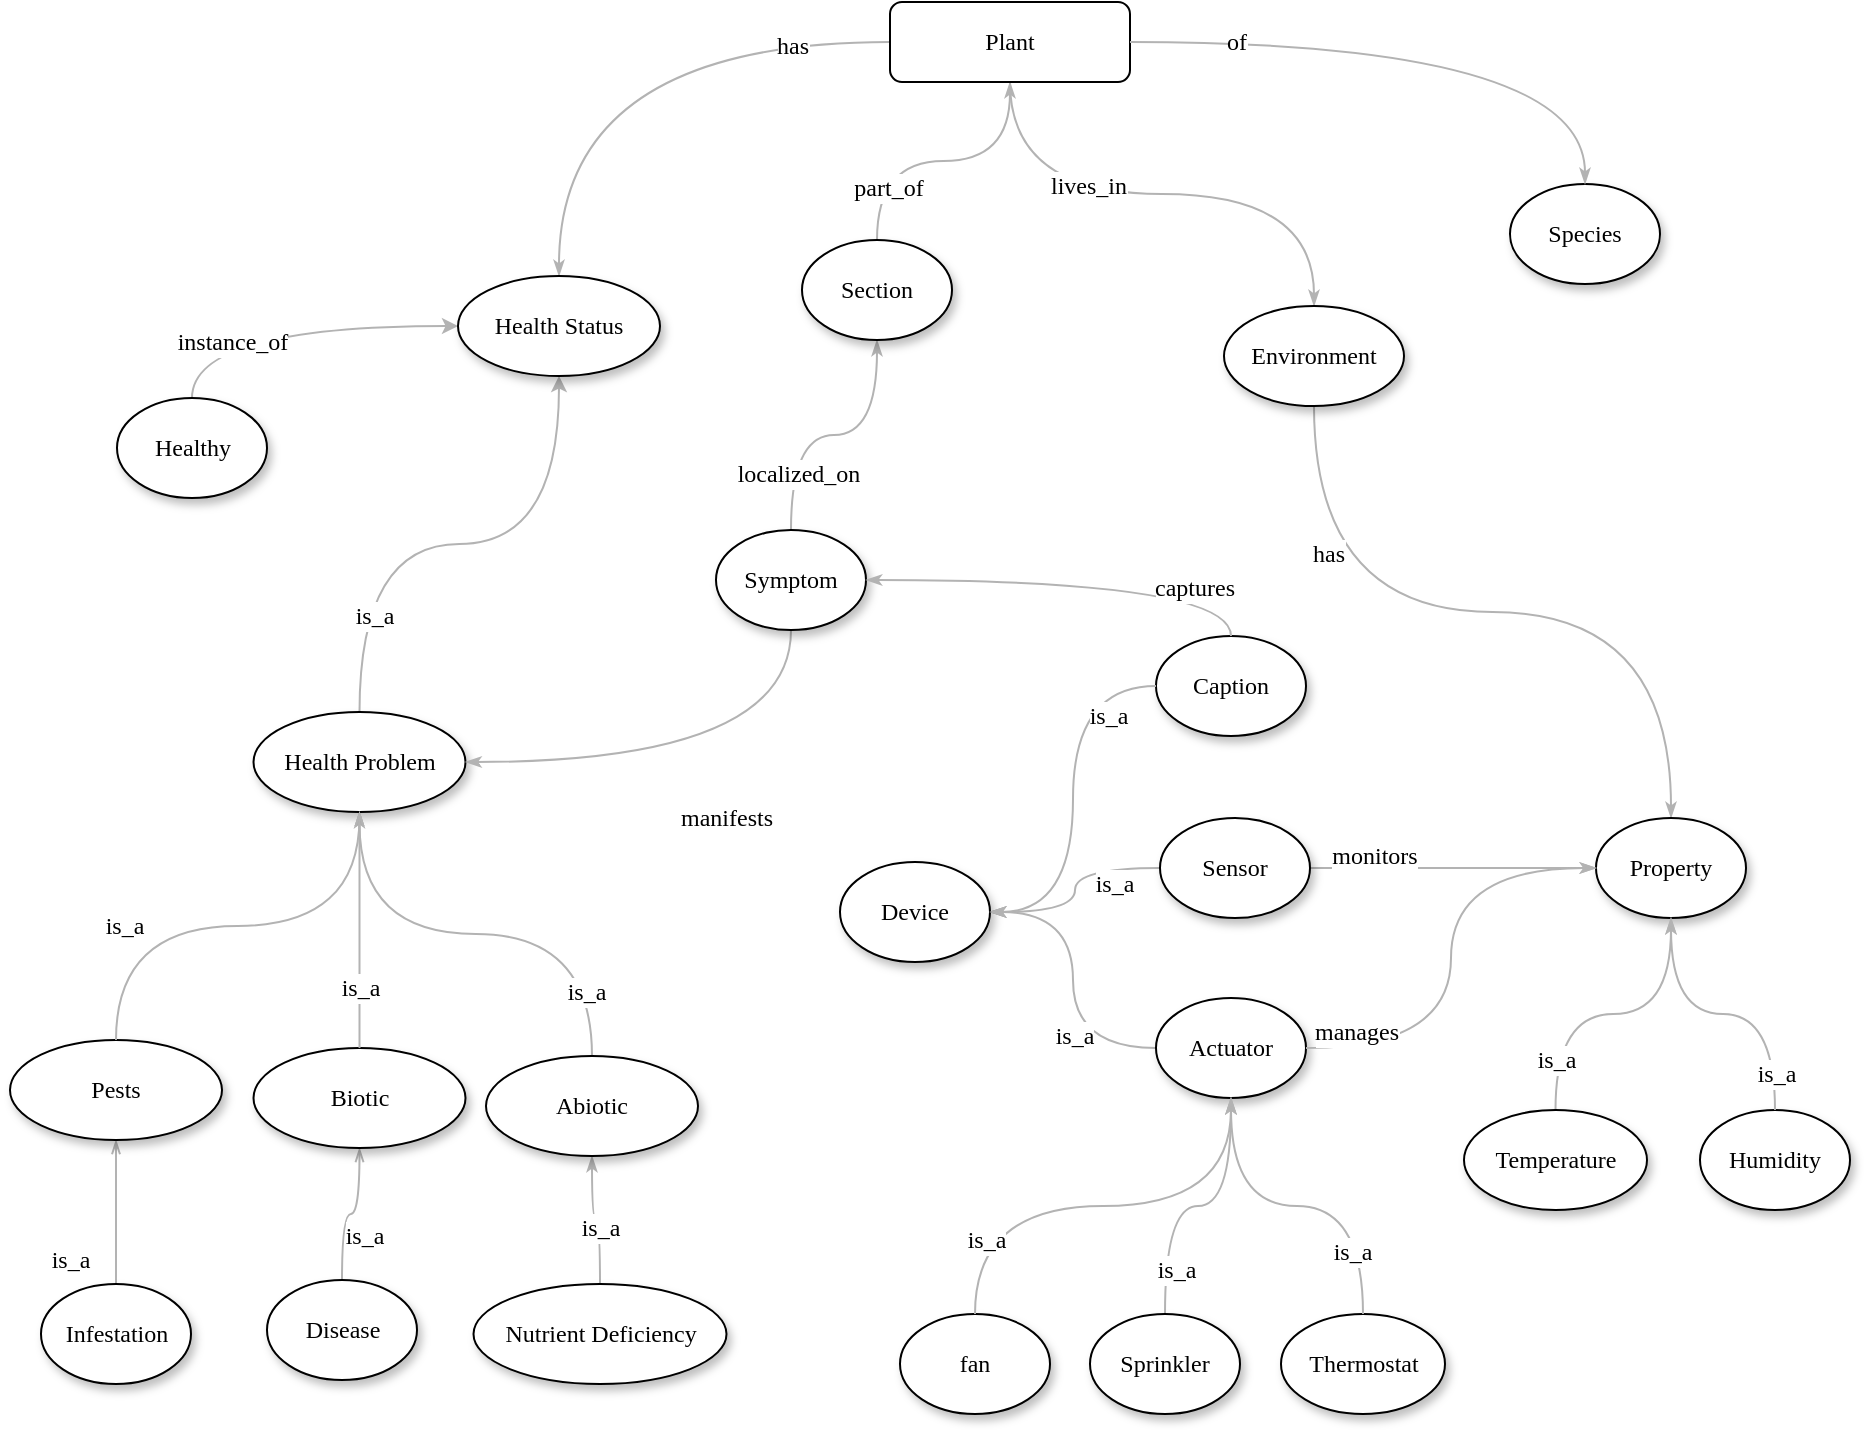 <mxfile version="20.4.1" type="device"><diagram name="Page-1" id="42789a77-a242-8287-6e28-9cd8cfd52e62"><mxGraphModel dx="1408" dy="882" grid="0" gridSize="10" guides="1" tooltips="1" connect="1" arrows="1" fold="1" page="1" pageScale="1" pageWidth="1169" pageHeight="827" background="none" math="0" shadow="0"><root><mxCell id="0"/><mxCell id="1" parent="0"/><mxCell id="1ea317790d2ca983-12" value="has" style="edgeStyle=orthogonalEdgeStyle;rounded=0;html=1;labelBackgroundColor=default;startArrow=none;startFill=0;startSize=5;endArrow=classicThin;endFill=1;endSize=5;jettySize=auto;orthogonalLoop=1;strokeColor=#B3B3B3;strokeWidth=1;fontFamily=Verdana;fontSize=12;elbow=vertical;curved=1;exitX=0;exitY=0.5;exitDx=0;exitDy=0;" parent="1" source="6l5i85W7F-IaqcZppOeB-4" target="1ea317790d2ca983-2" edge="1"><mxGeometry x="-0.641" y="2" relative="1" as="geometry"><mxPoint x="1" as="offset"/><mxPoint x="502.5" y="41" as="sourcePoint"/></mxGeometry></mxCell><mxCell id="1ea317790d2ca983-13" value="part_of" style="edgeStyle=orthogonalEdgeStyle;rounded=0;html=1;labelBackgroundColor=default;startArrow=none;startFill=0;startSize=5;endArrow=classicThin;endFill=1;endSize=5;jettySize=auto;orthogonalLoop=1;strokeColor=#B3B3B3;strokeWidth=1;fontFamily=Verdana;fontSize=12;elbow=vertical;curved=1;" parent="1" source="1ea317790d2ca983-9" target="6l5i85W7F-IaqcZppOeB-4" edge="1"><mxGeometry x="-0.643" y="-4" relative="1" as="geometry"><mxPoint x="1" as="offset"/><mxPoint x="547.5" y="61" as="sourcePoint"/><mxPoint x="456" y="146" as="targetPoint"/></mxGeometry></mxCell><mxCell id="1ea317790d2ca983-14" value="lives_in" style="edgeStyle=orthogonalEdgeStyle;rounded=0;html=1;labelBackgroundColor=default;startArrow=none;startFill=0;startSize=5;endArrow=classicThin;endFill=1;endSize=5;jettySize=auto;orthogonalLoop=1;strokeColor=#B3B3B3;strokeWidth=1;fontFamily=Verdana;fontSize=12;curved=1;exitX=0.5;exitY=1;exitDx=0;exitDy=0;entryX=0.5;entryY=0;entryDx=0;entryDy=0;" parent="1" source="6l5i85W7F-IaqcZppOeB-4" target="1ea317790d2ca983-3" edge="1"><mxGeometry x="-0.28" y="4" relative="1" as="geometry"><mxPoint as="offset"/><mxPoint x="592.5" y="41" as="sourcePoint"/></mxGeometry></mxCell><mxCell id="1ea317790d2ca983-21" value="instance_of" style="edgeStyle=orthogonalEdgeStyle;rounded=0;html=1;labelBackgroundColor=default;startArrow=classic;startFill=1;startSize=5;endArrow=none;endFill=0;endSize=5;jettySize=auto;orthogonalLoop=1;strokeColor=#B3B3B3;strokeWidth=1;fontFamily=Verdana;fontSize=12;elbow=vertical;curved=1;entryX=0.5;entryY=0;entryDx=0;entryDy=0;" parent="1" source="1ea317790d2ca983-2" target="1ea317790d2ca983-7" edge="1"><mxGeometry x="0.671" y="20" relative="1" as="geometry"><mxPoint as="offset"/></mxGeometry></mxCell><mxCell id="1ea317790d2ca983-22" value="is_a" style="edgeStyle=orthogonalEdgeStyle;rounded=0;html=1;labelBackgroundColor=default;startArrow=classic;startFill=1;startSize=5;endArrow=none;endFill=0;endSize=5;jettySize=auto;orthogonalLoop=1;strokeColor=#B3B3B3;strokeWidth=1;fontFamily=Verdana;fontSize=12;elbow=vertical;curved=1;" parent="1" source="1ea317790d2ca983-2" target="1ea317790d2ca983-6" edge="1"><mxGeometry x="0.638" y="7" relative="1" as="geometry"><mxPoint y="1" as="offset"/></mxGeometry></mxCell><mxCell id="1ea317790d2ca983-2" value="&lt;span&gt;Health Status&lt;/span&gt;" style="ellipse;whiteSpace=wrap;html=1;rounded=0;shadow=1;comic=0;labelBackgroundColor=default;strokeWidth=1;fontFamily=Verdana;fontSize=12;align=center;" parent="1" vertex="1"><mxGeometry x="309" y="188" width="101" height="50" as="geometry"/></mxCell><mxCell id="1ea317790d2ca983-15" value="has" style="edgeStyle=orthogonalEdgeStyle;rounded=0;html=1;labelBackgroundColor=default;startArrow=classicThin;startFill=1;startSize=5;endArrow=none;endFill=0;endSize=5;jettySize=auto;orthogonalLoop=1;strokeColor=#B3B3B3;strokeWidth=1;fontFamily=Verdana;fontSize=12;curved=1;entryX=0.5;entryY=1;entryDx=0;entryDy=0;exitX=0.5;exitY=0;exitDx=0;exitDy=0;" parent="1" source="1ea317790d2ca983-4" target="1ea317790d2ca983-3" edge="1"><mxGeometry x="0.614" y="-7" relative="1" as="geometry"><mxPoint x="570" y="289" as="targetPoint"/><mxPoint as="offset"/><mxPoint x="1079" y="247" as="sourcePoint"/></mxGeometry></mxCell><mxCell id="1ea317790d2ca983-3" value="&lt;span&gt;Environment&lt;/span&gt;" style="ellipse;whiteSpace=wrap;html=1;rounded=0;shadow=1;comic=0;labelBackgroundColor=default;strokeWidth=1;fontFamily=Verdana;fontSize=12;align=center;" parent="1" vertex="1"><mxGeometry x="692" y="203" width="90" height="50" as="geometry"/></mxCell><mxCell id="1ea317790d2ca983-4" value="&lt;span&gt;Property&lt;/span&gt;" style="ellipse;whiteSpace=wrap;html=1;rounded=0;shadow=1;comic=0;labelBackgroundColor=default;strokeWidth=1;fontFamily=Verdana;fontSize=12;align=center;" parent="1" vertex="1"><mxGeometry x="878" y="459" width="75" height="50" as="geometry"/></mxCell><mxCell id="1ea317790d2ca983-17" value="is_a" style="edgeStyle=orthogonalEdgeStyle;rounded=0;html=1;labelBackgroundColor=default;startArrow=none;startFill=0;startSize=5;endArrow=classicThin;endFill=1;endSize=5;jettySize=auto;orthogonalLoop=1;strokeColor=#B3B3B3;strokeWidth=1;fontFamily=Verdana;fontSize=12;entryX=0.5;entryY=1;entryDx=0;entryDy=0;elbow=vertical;curved=1;exitX=0.5;exitY=0;exitDx=0;exitDy=0;" parent="1" source="SZPIR-vylu-NpdnEEfQ1-40" target="1ea317790d2ca983-6" edge="1"><mxGeometry x="-0.73" y="3" relative="1" as="geometry"><mxPoint as="offset"/></mxGeometry></mxCell><mxCell id="1ea317790d2ca983-23" value="is_a" style="edgeStyle=orthogonalEdgeStyle;rounded=0;html=1;labelBackgroundColor=default;startArrow=openThin;startFill=0;startSize=5;endArrow=none;endFill=0;endSize=5;jettySize=auto;orthogonalLoop=1;strokeColor=#B3B3B3;strokeWidth=1;fontFamily=Verdana;fontSize=12;exitX=0.5;exitY=1;exitDx=0;exitDy=0;elbow=vertical;curved=1;" parent="1" source="SZPIR-vylu-NpdnEEfQ1-39" target="1ea317790d2ca983-8" edge="1"><mxGeometry x="0.413" y="10" relative="1" as="geometry"><mxPoint x="1" as="offset"/></mxGeometry></mxCell><mxCell id="1ea317790d2ca983-6" value="Health Problem" style="ellipse;whiteSpace=wrap;html=1;rounded=0;shadow=1;comic=0;labelBackgroundColor=default;strokeWidth=1;fontFamily=Verdana;fontSize=12;align=center;" parent="1" vertex="1"><mxGeometry x="206.75" y="406" width="106" height="50" as="geometry"/></mxCell><mxCell id="1ea317790d2ca983-7" value="&lt;span&gt;Healthy&lt;/span&gt;" style="ellipse;whiteSpace=wrap;html=1;rounded=0;shadow=1;comic=0;labelBackgroundColor=default;strokeWidth=1;fontFamily=Verdana;fontSize=12;align=center;" parent="1" vertex="1"><mxGeometry x="138.5" y="249" width="75" height="50" as="geometry"/></mxCell><mxCell id="1ea317790d2ca983-8" value="Disease" style="ellipse;whiteSpace=wrap;html=1;rounded=0;shadow=1;comic=0;labelBackgroundColor=default;strokeWidth=1;fontFamily=Verdana;fontSize=12;align=center;" parent="1" vertex="1"><mxGeometry x="213.5" y="690" width="75" height="50" as="geometry"/></mxCell><mxCell id="1ea317790d2ca983-19" value="localized_on" style="edgeStyle=orthogonalEdgeStyle;rounded=0;html=1;labelBackgroundColor=default;startArrow=classicThin;startFill=1;startSize=5;endArrow=none;endFill=0;endSize=5;jettySize=auto;orthogonalLoop=1;strokeColor=#B3B3B3;strokeWidth=1;fontFamily=Verdana;fontSize=12;elbow=vertical;curved=1;" parent="1" source="1ea317790d2ca983-9" target="1ea317790d2ca983-10" edge="1"><mxGeometry x="0.594" y="3" relative="1" as="geometry"><mxPoint as="offset"/></mxGeometry></mxCell><mxCell id="1ea317790d2ca983-9" value="Section" style="ellipse;whiteSpace=wrap;html=1;rounded=0;shadow=1;comic=0;labelBackgroundColor=default;strokeWidth=1;fontFamily=Verdana;fontSize=12;align=center;" parent="1" vertex="1"><mxGeometry x="481" y="170" width="75" height="50" as="geometry"/></mxCell><mxCell id="1ea317790d2ca983-20" value="manifests" style="edgeStyle=orthogonalEdgeStyle;rounded=0;html=1;labelBackgroundColor=default;startArrow=classicThin;startFill=1;startSize=5;endArrow=none;endFill=0;endSize=5;jettySize=auto;orthogonalLoop=1;strokeColor=#B3B3B3;strokeWidth=1;fontFamily=Verdana;fontSize=12;elbow=vertical;curved=1;" parent="1" source="1ea317790d2ca983-6" target="1ea317790d2ca983-10" edge="1"><mxGeometry x="0.142" y="-28" relative="1" as="geometry"><mxPoint x="441" y="386" as="targetPoint"/><mxPoint as="offset"/></mxGeometry></mxCell><mxCell id="1ea317790d2ca983-10" value="Symptom" style="ellipse;whiteSpace=wrap;html=1;rounded=0;shadow=1;comic=0;labelBackgroundColor=default;strokeWidth=1;fontFamily=Verdana;fontSize=12;align=center;" parent="1" vertex="1"><mxGeometry x="438" y="315" width="75" height="50" as="geometry"/></mxCell><mxCell id="SZPIR-vylu-NpdnEEfQ1-3" value="is_a" style="edgeStyle=orthogonalEdgeStyle;rounded=0;html=1;labelBackgroundColor=default;startArrow=openThin;startFill=0;startSize=5;endArrow=none;endFill=0;endSize=5;jettySize=auto;orthogonalLoop=1;strokeColor=#B3B3B3;strokeWidth=1;fontFamily=Verdana;fontSize=12;elbow=vertical;curved=1;" parent="1" source="UWF2Yd7zg4pSp4IhXSV9-6" target="SZPIR-vylu-NpdnEEfQ1-4" edge="1"><mxGeometry x="0.661" y="-23" relative="1" as="geometry"><mxPoint x="163" y="436" as="sourcePoint"/><mxPoint as="offset"/></mxGeometry></mxCell><mxCell id="SZPIR-vylu-NpdnEEfQ1-4" value="Infestation" style="ellipse;whiteSpace=wrap;html=1;rounded=0;shadow=1;comic=0;labelBackgroundColor=default;strokeWidth=1;fontFamily=Verdana;fontSize=12;align=center;" parent="1" vertex="1"><mxGeometry x="100.5" y="692" width="75" height="50" as="geometry"/></mxCell><mxCell id="SZPIR-vylu-NpdnEEfQ1-7" value="is_a" style="edgeStyle=orthogonalEdgeStyle;rounded=0;html=1;labelBackgroundColor=default;startArrow=none;startFill=0;startSize=5;endArrow=classicThin;endFill=1;endSize=5;jettySize=auto;orthogonalLoop=1;strokeColor=#B3B3B3;strokeWidth=1;fontFamily=Verdana;fontSize=12;verticalAlign=middle;horizontal=1;elbow=vertical;curved=1;exitX=0.5;exitY=0;exitDx=0;exitDy=0;" parent="1" source="SZPIR-vylu-NpdnEEfQ1-8" target="SZPIR-vylu-NpdnEEfQ1-40" edge="1"><mxGeometry x="-0.169" relative="1" as="geometry"><mxPoint x="543.75" y="692" as="targetPoint"/><mxPoint as="offset"/></mxGeometry></mxCell><mxCell id="SZPIR-vylu-NpdnEEfQ1-8" value="&lt;span&gt;Nutrient Deficiency&lt;/span&gt;" style="ellipse;whiteSpace=wrap;html=1;rounded=0;shadow=1;comic=0;labelBackgroundColor=default;strokeWidth=1;fontFamily=Verdana;fontSize=12;align=center;" parent="1" vertex="1"><mxGeometry x="316.75" y="692" width="126.5" height="50" as="geometry"/></mxCell><mxCell id="SZPIR-vylu-NpdnEEfQ1-9" value="is_a" style="edgeStyle=orthogonalEdgeStyle;rounded=0;html=1;labelBackgroundColor=default;startArrow=classicThin;startFill=1;startSize=5;endArrow=none;endFill=0;endSize=5;jettySize=auto;orthogonalLoop=1;strokeColor=#B3B3B3;strokeWidth=1;fontFamily=Verdana;fontSize=12;curved=1;entryX=0;entryY=0.5;entryDx=0;entryDy=0;" parent="1" source="SZPIR-vylu-NpdnEEfQ1-12" target="SZPIR-vylu-NpdnEEfQ1-10" edge="1"><mxGeometry x="0.456" y="6" relative="1" as="geometry"><mxPoint x="795" y="501" as="sourcePoint"/><mxPoint as="offset"/></mxGeometry></mxCell><mxCell id="SZPIR-vylu-NpdnEEfQ1-10" value="&lt;span&gt;Actuator&lt;/span&gt;" style="ellipse;whiteSpace=wrap;html=1;rounded=0;shadow=1;comic=0;labelBackgroundColor=default;strokeWidth=1;fontFamily=Verdana;fontSize=12;align=center;" parent="1" vertex="1"><mxGeometry x="658" y="549" width="75" height="50" as="geometry"/></mxCell><mxCell id="SZPIR-vylu-NpdnEEfQ1-11" value="is_a" style="edgeStyle=orthogonalEdgeStyle;rounded=0;html=1;labelBackgroundColor=default;startArrow=none;startFill=0;startSize=5;endArrow=classicThin;endFill=1;endSize=5;jettySize=auto;orthogonalLoop=1;strokeColor=#B3B3B3;strokeWidth=1;fontFamily=Verdana;fontSize=12;curved=1;entryX=1;entryY=0.5;entryDx=0;entryDy=0;" parent="1" source="SZPIR-vylu-NpdnEEfQ1-14" target="SZPIR-vylu-NpdnEEfQ1-12" edge="1"><mxGeometry x="-0.562" y="8" relative="1" as="geometry"><mxPoint x="-65" y="701" as="sourcePoint"/><mxPoint as="offset"/></mxGeometry></mxCell><mxCell id="SZPIR-vylu-NpdnEEfQ1-12" value="&lt;span&gt;Device&lt;/span&gt;" style="ellipse;whiteSpace=wrap;html=1;rounded=0;shadow=1;comic=0;labelBackgroundColor=default;strokeWidth=1;fontFamily=Verdana;fontSize=12;align=center;" parent="1" vertex="1"><mxGeometry x="500" y="481" width="75" height="50" as="geometry"/></mxCell><mxCell id="SZPIR-vylu-NpdnEEfQ1-13" value="monitors" style="edgeStyle=orthogonalEdgeStyle;rounded=0;html=1;labelBackgroundColor=default;startArrow=classicThin;startFill=1;startSize=5;endArrow=none;endFill=0;endSize=5;jettySize=auto;orthogonalLoop=1;strokeColor=#B3B3B3;strokeWidth=1;fontFamily=Verdana;fontSize=12;curved=1;entryX=1;entryY=0.5;entryDx=0;entryDy=0;" parent="1" source="1ea317790d2ca983-4" target="SZPIR-vylu-NpdnEEfQ1-14" edge="1"><mxGeometry x="0.55" y="-6" relative="1" as="geometry"><mxPoint x="552.5" y="331" as="sourcePoint"/><mxPoint as="offset"/></mxGeometry></mxCell><mxCell id="SZPIR-vylu-NpdnEEfQ1-14" value="&lt;span&gt;Sensor&lt;/span&gt;" style="ellipse;whiteSpace=wrap;html=1;rounded=0;shadow=1;comic=0;labelBackgroundColor=default;strokeWidth=1;fontFamily=Verdana;fontSize=12;align=center;" parent="1" vertex="1"><mxGeometry x="660" y="459" width="75" height="50" as="geometry"/></mxCell><mxCell id="SZPIR-vylu-NpdnEEfQ1-16" value="&lt;span&gt;Humidity&lt;/span&gt;" style="ellipse;whiteSpace=wrap;html=1;rounded=0;shadow=1;comic=0;labelBackgroundColor=default;strokeWidth=1;fontFamily=Verdana;fontSize=12;align=center;" parent="1" vertex="1"><mxGeometry x="930" y="605" width="75" height="50" as="geometry"/></mxCell><mxCell id="SZPIR-vylu-NpdnEEfQ1-17" value="is_a" style="edgeStyle=orthogonalEdgeStyle;rounded=0;html=1;labelBackgroundColor=default;startArrow=classicThin;startFill=1;startSize=5;endArrow=none;endFill=0;endSize=5;jettySize=auto;orthogonalLoop=1;strokeColor=#B3B3B3;strokeWidth=1;fontFamily=Verdana;fontSize=12;curved=1;exitX=0.5;exitY=1;exitDx=0;exitDy=0;" parent="1" source="1ea317790d2ca983-4" target="SZPIR-vylu-NpdnEEfQ1-18" edge="1"><mxGeometry x="0.674" relative="1" as="geometry"><mxPoint x="541" y="377" as="sourcePoint"/><mxPoint as="offset"/><mxPoint x="870.75" y="626" as="targetPoint"/></mxGeometry></mxCell><mxCell id="SZPIR-vylu-NpdnEEfQ1-18" value="&lt;span&gt;Temperature&lt;/span&gt;" style="ellipse;whiteSpace=wrap;html=1;rounded=0;shadow=1;comic=0;labelBackgroundColor=default;strokeWidth=1;fontFamily=Verdana;fontSize=12;align=center;" parent="1" vertex="1"><mxGeometry x="812" y="605" width="91.5" height="50" as="geometry"/></mxCell><mxCell id="SZPIR-vylu-NpdnEEfQ1-19" value="is_a" style="edgeStyle=orthogonalEdgeStyle;rounded=0;html=1;labelBackgroundColor=default;startArrow=none;startFill=0;startSize=5;endArrow=classicThin;endFill=1;endSize=5;jettySize=auto;orthogonalLoop=1;strokeColor=#B3B3B3;strokeWidth=1;fontFamily=Verdana;fontSize=12;curved=1;entryX=0.5;entryY=1;entryDx=0;entryDy=0;exitX=0.5;exitY=0;exitDx=0;exitDy=0;" parent="1" source="SZPIR-vylu-NpdnEEfQ1-16" target="1ea317790d2ca983-4" edge="1"><mxGeometry x="-0.751" relative="1" as="geometry"><mxPoint x="781" y="347" as="sourcePoint"/><mxPoint x="541" y="377" as="targetPoint"/><mxPoint as="offset"/></mxGeometry></mxCell><mxCell id="SZPIR-vylu-NpdnEEfQ1-20" value="&lt;span&gt;Thermostat&lt;/span&gt;" style="ellipse;whiteSpace=wrap;html=1;rounded=0;shadow=1;comic=0;labelBackgroundColor=default;strokeWidth=1;fontFamily=Verdana;fontSize=12;align=center;" parent="1" vertex="1"><mxGeometry x="720.5" y="707" width="82" height="50" as="geometry"/></mxCell><mxCell id="SZPIR-vylu-NpdnEEfQ1-22" value="is_a" style="edgeStyle=orthogonalEdgeStyle;rounded=0;html=1;labelBackgroundColor=default;startArrow=none;startFill=0;startSize=5;endArrow=classicThin;endFill=1;endSize=5;jettySize=auto;orthogonalLoop=1;strokeColor=#B3B3B3;strokeWidth=1;fontFamily=Verdana;fontSize=12;curved=1;entryX=0.5;entryY=1;entryDx=0;entryDy=0;" parent="1" source="SZPIR-vylu-NpdnEEfQ1-21" target="SZPIR-vylu-NpdnEEfQ1-10" edge="1"><mxGeometry x="-0.683" y="-5" relative="1" as="geometry"><mxPoint x="633" y="707" as="sourcePoint"/><mxPoint x="757.5" y="289" as="targetPoint"/><mxPoint as="offset"/></mxGeometry></mxCell><mxCell id="SZPIR-vylu-NpdnEEfQ1-23" value="is_a" style="edgeStyle=orthogonalEdgeStyle;rounded=0;html=1;labelBackgroundColor=default;startArrow=none;startFill=0;startSize=5;endArrow=classicThin;endFill=1;endSize=5;jettySize=auto;orthogonalLoop=1;strokeColor=#B3B3B3;strokeWidth=1;fontFamily=Verdana;fontSize=12;curved=1;entryX=0.5;entryY=1;entryDx=0;entryDy=0;exitX=0.5;exitY=0;exitDx=0;exitDy=0;" parent="1" source="SZPIR-vylu-NpdnEEfQ1-20" target="SZPIR-vylu-NpdnEEfQ1-10" edge="1"><mxGeometry x="-0.638" y="6" relative="1" as="geometry"><mxPoint x="732.5" y="589" as="sourcePoint"/><mxPoint x="942.5" y="579" as="targetPoint"/><mxPoint as="offset"/></mxGeometry></mxCell><mxCell id="SZPIR-vylu-NpdnEEfQ1-21" value="&lt;span&gt;Sprinkler&lt;/span&gt;" style="ellipse;whiteSpace=wrap;html=1;rounded=0;shadow=1;comic=0;labelBackgroundColor=default;strokeWidth=1;fontFamily=Verdana;fontSize=12;align=center;" parent="1" vertex="1"><mxGeometry x="625" y="707" width="75" height="50" as="geometry"/></mxCell><mxCell id="SZPIR-vylu-NpdnEEfQ1-39" value="Biotic" style="ellipse;whiteSpace=wrap;html=1;rounded=0;shadow=1;comic=0;labelBackgroundColor=default;strokeWidth=1;fontFamily=Verdana;fontSize=12;align=center;" parent="1" vertex="1"><mxGeometry x="206.75" y="574" width="106" height="50" as="geometry"/></mxCell><mxCell id="SZPIR-vylu-NpdnEEfQ1-40" value="Abiotic" style="ellipse;whiteSpace=wrap;html=1;rounded=0;shadow=1;comic=0;labelBackgroundColor=default;strokeWidth=1;fontFamily=Verdana;fontSize=12;align=center;" parent="1" vertex="1"><mxGeometry x="323" y="578" width="106" height="50" as="geometry"/></mxCell><mxCell id="SZPIR-vylu-NpdnEEfQ1-41" value="is_a" style="edgeStyle=orthogonalEdgeStyle;rounded=0;html=1;labelBackgroundColor=default;startArrow=openThin;startFill=0;startSize=5;endArrow=none;endFill=0;endSize=5;jettySize=auto;orthogonalLoop=1;strokeColor=#B3B3B3;strokeWidth=1;fontFamily=Verdana;fontSize=12;exitX=0.5;exitY=1;exitDx=0;exitDy=0;elbow=vertical;curved=1;" parent="1" source="1ea317790d2ca983-6" target="SZPIR-vylu-NpdnEEfQ1-39" edge="1"><mxGeometry x="0.483" relative="1" as="geometry"><mxPoint x="438.75" y="660" as="sourcePoint"/><mxPoint x="344.75" y="663" as="targetPoint"/><mxPoint as="offset"/></mxGeometry></mxCell><mxCell id="9eAdQlgjlcyclNUyOF1E-5" value="&lt;span&gt;Caption&lt;/span&gt;" style="ellipse;whiteSpace=wrap;html=1;rounded=0;shadow=1;comic=0;labelBackgroundColor=default;strokeWidth=1;fontFamily=Verdana;fontSize=12;align=center;" parent="1" vertex="1"><mxGeometry x="658" y="368" width="75" height="50" as="geometry"/></mxCell><mxCell id="9eAdQlgjlcyclNUyOF1E-6" value="is_a" style="rounded=0;html=1;labelBackgroundColor=default;startArrow=classicThin;startFill=1;startSize=5;endArrow=none;endFill=0;endSize=5;jettySize=auto;orthogonalLoop=1;strokeColor=#B3B3B3;strokeWidth=1;fontFamily=Verdana;fontSize=12;exitX=1;exitY=0.5;exitDx=0;exitDy=0;entryX=0;entryY=0.5;entryDx=0;entryDy=0;edgeStyle=orthogonalEdgeStyle;curved=1;" parent="1" source="SZPIR-vylu-NpdnEEfQ1-12" target="9eAdQlgjlcyclNUyOF1E-5" edge="1"><mxGeometry x="0.749" y="-15" relative="1" as="geometry"><mxPoint x="892.25" y="95" as="sourcePoint"/><mxPoint as="offset"/><mxPoint x="833.75" y="251" as="targetPoint"/></mxGeometry></mxCell><mxCell id="9eAdQlgjlcyclNUyOF1E-8" value="captures" style="edgeStyle=orthogonalEdgeStyle;rounded=0;html=1;labelBackgroundColor=default;startArrow=classicThin;startFill=1;startSize=5;endArrow=none;endFill=0;endSize=5;jettySize=auto;orthogonalLoop=1;strokeColor=#B3B3B3;strokeWidth=1;fontFamily=Verdana;fontSize=12;curved=1;exitX=1;exitY=0.5;exitDx=0;exitDy=0;entryX=0.5;entryY=0;entryDx=0;entryDy=0;" parent="1" source="1ea317790d2ca983-10" target="9eAdQlgjlcyclNUyOF1E-5" edge="1"><mxGeometry x="0.554" y="-4" relative="1" as="geometry"><mxPoint x="783" y="424" as="sourcePoint"/><mxPoint as="offset"/><mxPoint x="712.5" y="350" as="targetPoint"/></mxGeometry></mxCell><mxCell id="JdLL4RoYm7KqUTjWfcFx-2" value="manages" style="edgeStyle=orthogonalEdgeStyle;rounded=0;html=1;labelBackgroundColor=default;startArrow=classicThin;startFill=1;startSize=5;endArrow=none;endFill=0;endSize=5;jettySize=auto;orthogonalLoop=1;strokeColor=#B3B3B3;strokeWidth=1;fontFamily=Verdana;fontSize=12;curved=1;exitX=0;exitY=0.5;exitDx=0;exitDy=0;entryX=1;entryY=0.5;entryDx=0;entryDy=0;" parent="1" source="1ea317790d2ca983-4" target="SZPIR-vylu-NpdnEEfQ1-10" edge="1"><mxGeometry x="0.787" y="-8" relative="1" as="geometry"><mxPoint x="901" y="533" as="sourcePoint"/><mxPoint as="offset"/><mxPoint x="745" y="494" as="targetPoint"/></mxGeometry></mxCell><mxCell id="6l5i85W7F-IaqcZppOeB-4" value="&lt;font style=&quot;font-size: 12px;&quot;&gt;Plant&lt;/font&gt;" style="rounded=1;whiteSpace=wrap;html=1;fontSize=12;glass=0;strokeWidth=1;shadow=0;fontStyle=0;labelBackgroundColor=default;labelBorderColor=none;fontFamily=Verdana;" parent="1" vertex="1"><mxGeometry x="525" y="51" width="120" height="40" as="geometry"/></mxCell><mxCell id="UWF2Yd7zg4pSp4IhXSV9-1" value="&lt;span&gt;fan&lt;/span&gt;" style="ellipse;whiteSpace=wrap;html=1;rounded=0;shadow=1;comic=0;labelBackgroundColor=default;strokeWidth=1;fontFamily=Verdana;fontSize=12;align=center;" vertex="1" parent="1"><mxGeometry x="530" y="707" width="75" height="50" as="geometry"/></mxCell><mxCell id="UWF2Yd7zg4pSp4IhXSV9-2" value="is_a" style="edgeStyle=orthogonalEdgeStyle;rounded=0;html=1;labelBackgroundColor=default;startArrow=none;startFill=0;startSize=5;endArrow=classicThin;endFill=1;endSize=5;jettySize=auto;orthogonalLoop=1;strokeColor=#B3B3B3;strokeWidth=1;fontFamily=Verdana;fontSize=12;curved=1;exitX=0.5;exitY=0;exitDx=0;exitDy=0;" edge="1" parent="1" source="UWF2Yd7zg4pSp4IhXSV9-1" target="SZPIR-vylu-NpdnEEfQ1-10"><mxGeometry x="-0.683" y="-5" relative="1" as="geometry"><mxPoint x="672.5" y="717" as="sourcePoint"/><mxPoint x="705.5" y="609" as="targetPoint"/><mxPoint as="offset"/></mxGeometry></mxCell><mxCell id="UWF2Yd7zg4pSp4IhXSV9-3" value="Species" style="ellipse;whiteSpace=wrap;html=1;rounded=0;shadow=1;comic=0;labelBackgroundColor=default;strokeWidth=1;fontFamily=Verdana;fontSize=12;align=center;" vertex="1" parent="1"><mxGeometry x="835" y="142" width="75" height="50" as="geometry"/></mxCell><mxCell id="UWF2Yd7zg4pSp4IhXSV9-4" value="of" style="edgeStyle=orthogonalEdgeStyle;rounded=0;html=1;labelBackgroundColor=default;startArrow=classicThin;startFill=1;startSize=5;endArrow=none;endFill=0;endSize=5;jettySize=auto;orthogonalLoop=1;strokeColor=#B3B3B3;strokeWidth=1;fontFamily=Verdana;fontSize=12;curved=1;exitX=0.5;exitY=0;exitDx=0;exitDy=0;entryX=1;entryY=0.5;entryDx=0;entryDy=0;" edge="1" parent="1" source="UWF2Yd7zg4pSp4IhXSV9-3" target="6l5i85W7F-IaqcZppOeB-4"><mxGeometry x="0.654" relative="1" as="geometry"><mxPoint x="926" y="263" as="targetPoint"/><mxPoint x="1" as="offset"/><mxPoint x="1028.5" y="402" as="sourcePoint"/></mxGeometry></mxCell><mxCell id="UWF2Yd7zg4pSp4IhXSV9-6" value="Pests" style="ellipse;whiteSpace=wrap;html=1;rounded=0;shadow=1;comic=0;labelBackgroundColor=default;strokeWidth=1;fontFamily=Verdana;fontSize=12;align=center;" vertex="1" parent="1"><mxGeometry x="85" y="570" width="106" height="50" as="geometry"/></mxCell><mxCell id="UWF2Yd7zg4pSp4IhXSV9-7" value="is_a" style="edgeStyle=orthogonalEdgeStyle;rounded=0;html=1;labelBackgroundColor=default;startArrow=openThin;startFill=0;startSize=5;endArrow=none;endFill=0;endSize=5;jettySize=auto;orthogonalLoop=1;strokeColor=#B3B3B3;strokeWidth=1;fontFamily=Verdana;fontSize=12;elbow=vertical;curved=1;exitX=0.5;exitY=1;exitDx=0;exitDy=0;" edge="1" parent="1" source="1ea317790d2ca983-6" target="UWF2Yd7zg4pSp4IhXSV9-6"><mxGeometry x="0.483" relative="1" as="geometry"><mxPoint x="211" y="381" as="sourcePoint"/><mxPoint x="237" y="584" as="targetPoint"/><mxPoint as="offset"/></mxGeometry></mxCell></root></mxGraphModel></diagram></mxfile>